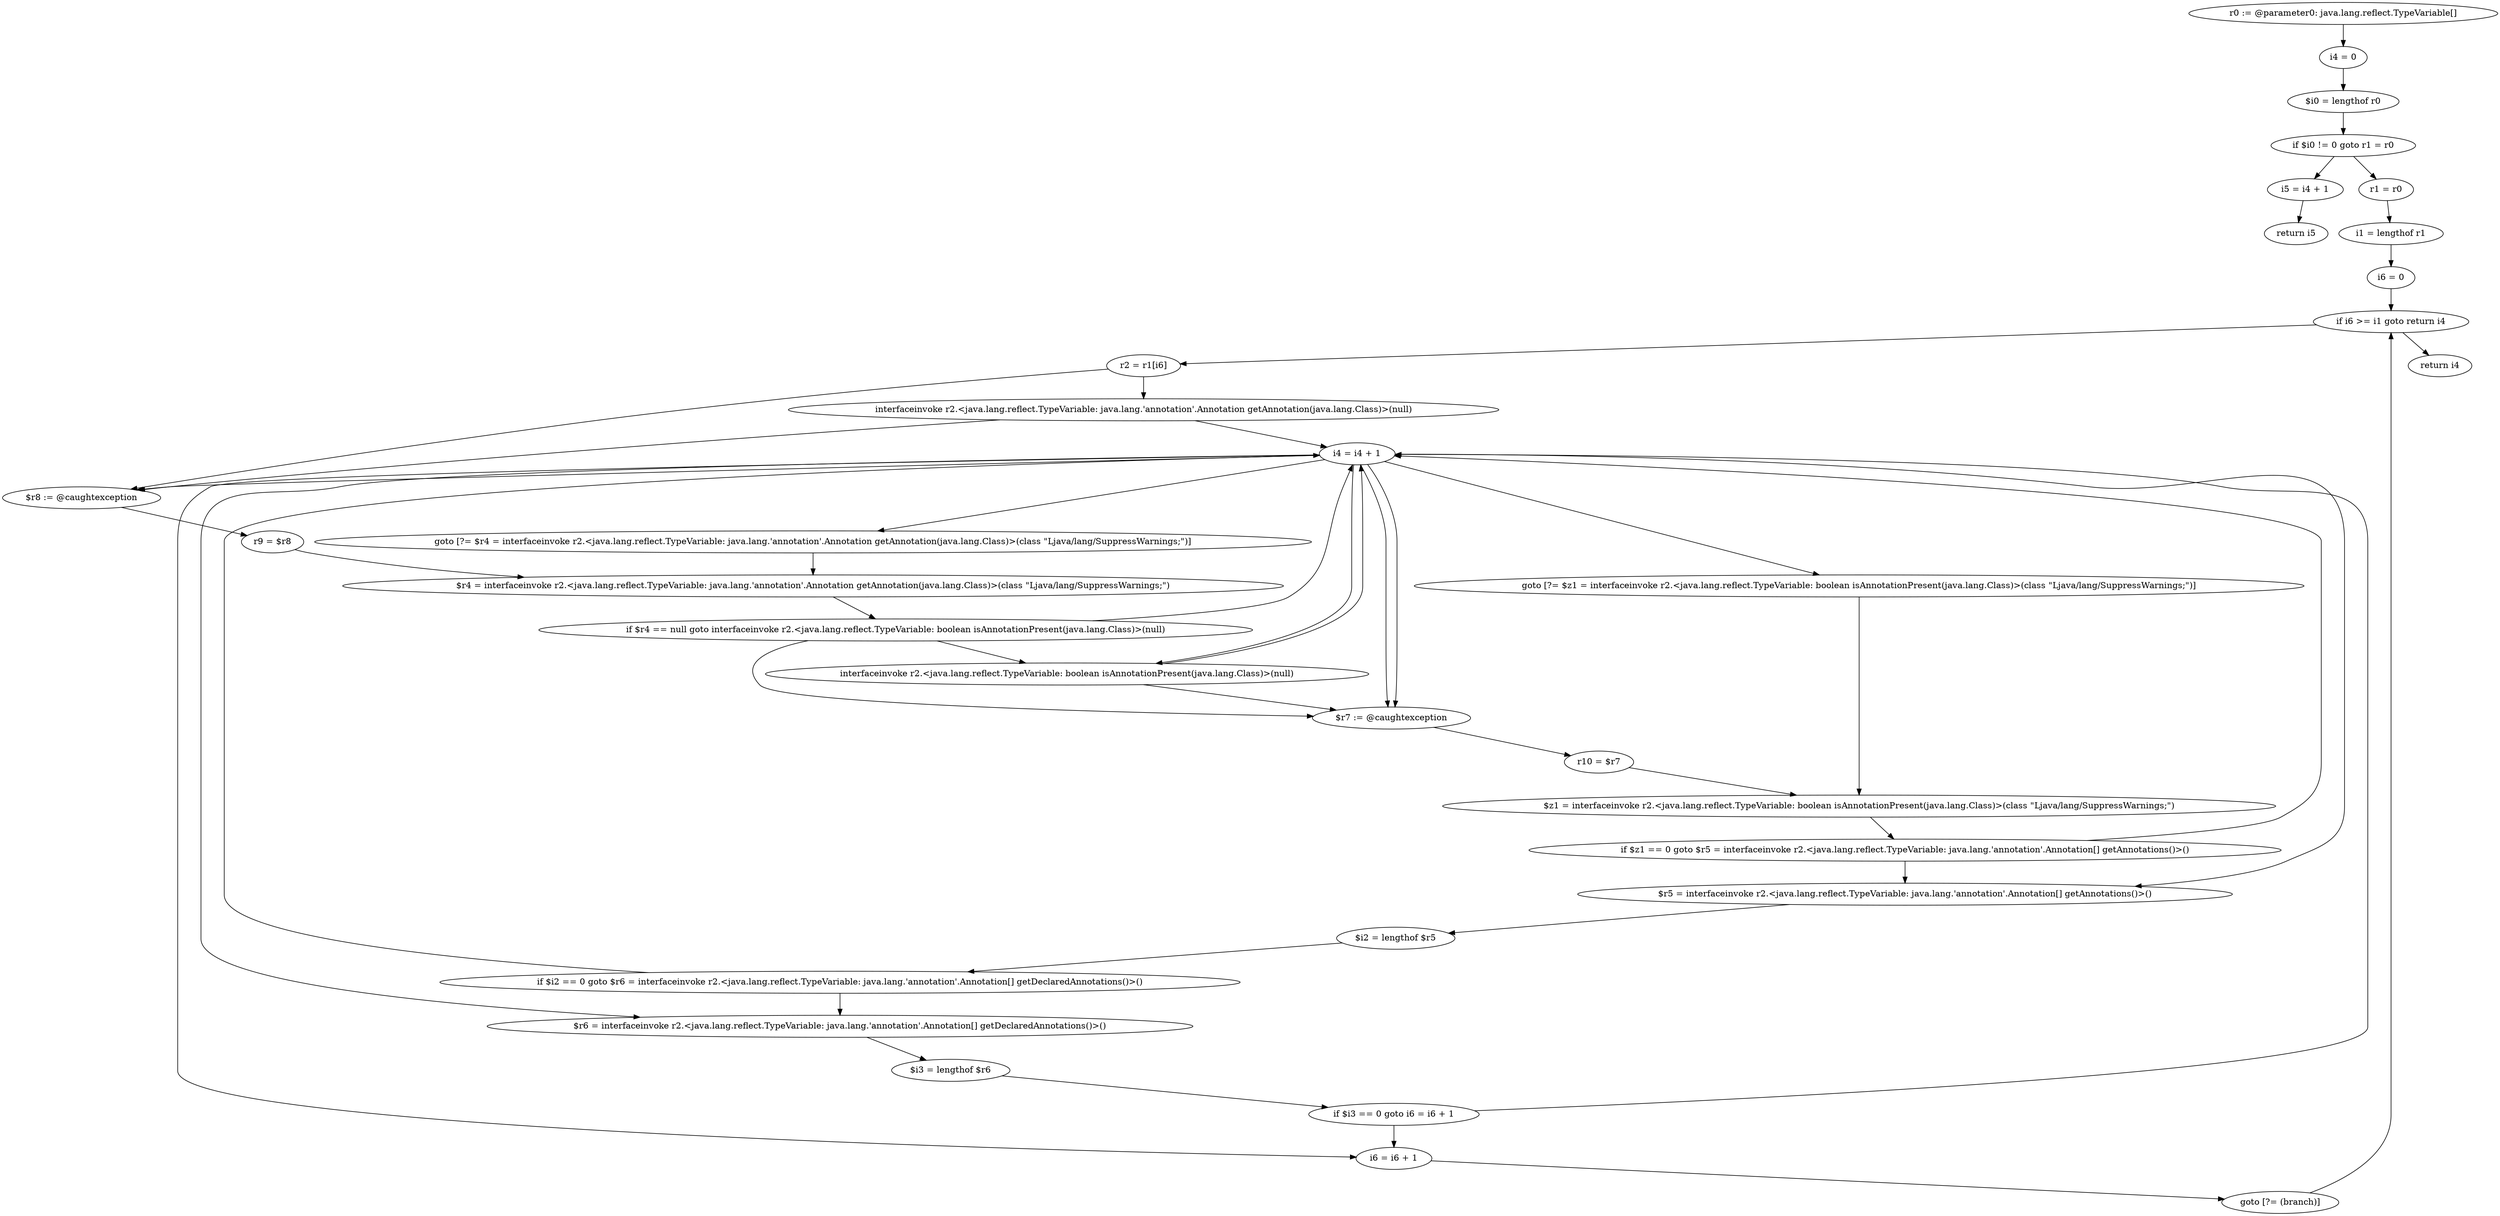 digraph "unitGraph" {
    "r0 := @parameter0: java.lang.reflect.TypeVariable[]"
    "i4 = 0"
    "$i0 = lengthof r0"
    "if $i0 != 0 goto r1 = r0"
    "i5 = i4 + 1"
    "return i5"
    "r1 = r0"
    "i1 = lengthof r1"
    "i6 = 0"
    "if i6 >= i1 goto return i4"
    "r2 = r1[i6]"
    "interfaceinvoke r2.<java.lang.reflect.TypeVariable: java.lang.'annotation'.Annotation getAnnotation(java.lang.Class)>(null)"
    "i4 = i4 + 1"
    "goto [?= $r4 = interfaceinvoke r2.<java.lang.reflect.TypeVariable: java.lang.'annotation'.Annotation getAnnotation(java.lang.Class)>(class \"Ljava/lang/SuppressWarnings;\")]"
    "$r8 := @caughtexception"
    "r9 = $r8"
    "$r4 = interfaceinvoke r2.<java.lang.reflect.TypeVariable: java.lang.'annotation'.Annotation getAnnotation(java.lang.Class)>(class \"Ljava/lang/SuppressWarnings;\")"
    "if $r4 == null goto interfaceinvoke r2.<java.lang.reflect.TypeVariable: boolean isAnnotationPresent(java.lang.Class)>(null)"
    "interfaceinvoke r2.<java.lang.reflect.TypeVariable: boolean isAnnotationPresent(java.lang.Class)>(null)"
    "goto [?= $z1 = interfaceinvoke r2.<java.lang.reflect.TypeVariable: boolean isAnnotationPresent(java.lang.Class)>(class \"Ljava/lang/SuppressWarnings;\")]"
    "$r7 := @caughtexception"
    "r10 = $r7"
    "$z1 = interfaceinvoke r2.<java.lang.reflect.TypeVariable: boolean isAnnotationPresent(java.lang.Class)>(class \"Ljava/lang/SuppressWarnings;\")"
    "if $z1 == 0 goto $r5 = interfaceinvoke r2.<java.lang.reflect.TypeVariable: java.lang.'annotation'.Annotation[] getAnnotations()>()"
    "$r5 = interfaceinvoke r2.<java.lang.reflect.TypeVariable: java.lang.'annotation'.Annotation[] getAnnotations()>()"
    "$i2 = lengthof $r5"
    "if $i2 == 0 goto $r6 = interfaceinvoke r2.<java.lang.reflect.TypeVariable: java.lang.'annotation'.Annotation[] getDeclaredAnnotations()>()"
    "$r6 = interfaceinvoke r2.<java.lang.reflect.TypeVariable: java.lang.'annotation'.Annotation[] getDeclaredAnnotations()>()"
    "$i3 = lengthof $r6"
    "if $i3 == 0 goto i6 = i6 + 1"
    "i6 = i6 + 1"
    "goto [?= (branch)]"
    "return i4"
    "r0 := @parameter0: java.lang.reflect.TypeVariable[]"->"i4 = 0";
    "i4 = 0"->"$i0 = lengthof r0";
    "$i0 = lengthof r0"->"if $i0 != 0 goto r1 = r0";
    "if $i0 != 0 goto r1 = r0"->"i5 = i4 + 1";
    "if $i0 != 0 goto r1 = r0"->"r1 = r0";
    "i5 = i4 + 1"->"return i5";
    "r1 = r0"->"i1 = lengthof r1";
    "i1 = lengthof r1"->"i6 = 0";
    "i6 = 0"->"if i6 >= i1 goto return i4";
    "if i6 >= i1 goto return i4"->"r2 = r1[i6]";
    "if i6 >= i1 goto return i4"->"return i4";
    "r2 = r1[i6]"->"interfaceinvoke r2.<java.lang.reflect.TypeVariable: java.lang.'annotation'.Annotation getAnnotation(java.lang.Class)>(null)";
    "r2 = r1[i6]"->"$r8 := @caughtexception";
    "interfaceinvoke r2.<java.lang.reflect.TypeVariable: java.lang.'annotation'.Annotation getAnnotation(java.lang.Class)>(null)"->"i4 = i4 + 1";
    "interfaceinvoke r2.<java.lang.reflect.TypeVariable: java.lang.'annotation'.Annotation getAnnotation(java.lang.Class)>(null)"->"$r8 := @caughtexception";
    "i4 = i4 + 1"->"goto [?= $r4 = interfaceinvoke r2.<java.lang.reflect.TypeVariable: java.lang.'annotation'.Annotation getAnnotation(java.lang.Class)>(class \"Ljava/lang/SuppressWarnings;\")]";
    "i4 = i4 + 1"->"$r8 := @caughtexception";
    "goto [?= $r4 = interfaceinvoke r2.<java.lang.reflect.TypeVariable: java.lang.'annotation'.Annotation getAnnotation(java.lang.Class)>(class \"Ljava/lang/SuppressWarnings;\")]"->"$r4 = interfaceinvoke r2.<java.lang.reflect.TypeVariable: java.lang.'annotation'.Annotation getAnnotation(java.lang.Class)>(class \"Ljava/lang/SuppressWarnings;\")";
    "$r8 := @caughtexception"->"r9 = $r8";
    "r9 = $r8"->"$r4 = interfaceinvoke r2.<java.lang.reflect.TypeVariable: java.lang.'annotation'.Annotation getAnnotation(java.lang.Class)>(class \"Ljava/lang/SuppressWarnings;\")";
    "$r4 = interfaceinvoke r2.<java.lang.reflect.TypeVariable: java.lang.'annotation'.Annotation getAnnotation(java.lang.Class)>(class \"Ljava/lang/SuppressWarnings;\")"->"if $r4 == null goto interfaceinvoke r2.<java.lang.reflect.TypeVariable: boolean isAnnotationPresent(java.lang.Class)>(null)";
    "if $r4 == null goto interfaceinvoke r2.<java.lang.reflect.TypeVariable: boolean isAnnotationPresent(java.lang.Class)>(null)"->"i4 = i4 + 1";
    "if $r4 == null goto interfaceinvoke r2.<java.lang.reflect.TypeVariable: boolean isAnnotationPresent(java.lang.Class)>(null)"->"interfaceinvoke r2.<java.lang.reflect.TypeVariable: boolean isAnnotationPresent(java.lang.Class)>(null)";
    "if $r4 == null goto interfaceinvoke r2.<java.lang.reflect.TypeVariable: boolean isAnnotationPresent(java.lang.Class)>(null)"->"$r7 := @caughtexception";
    "i4 = i4 + 1"->"interfaceinvoke r2.<java.lang.reflect.TypeVariable: boolean isAnnotationPresent(java.lang.Class)>(null)";
    "i4 = i4 + 1"->"$r7 := @caughtexception";
    "interfaceinvoke r2.<java.lang.reflect.TypeVariable: boolean isAnnotationPresent(java.lang.Class)>(null)"->"i4 = i4 + 1";
    "interfaceinvoke r2.<java.lang.reflect.TypeVariable: boolean isAnnotationPresent(java.lang.Class)>(null)"->"$r7 := @caughtexception";
    "i4 = i4 + 1"->"goto [?= $z1 = interfaceinvoke r2.<java.lang.reflect.TypeVariable: boolean isAnnotationPresent(java.lang.Class)>(class \"Ljava/lang/SuppressWarnings;\")]";
    "i4 = i4 + 1"->"$r7 := @caughtexception";
    "goto [?= $z1 = interfaceinvoke r2.<java.lang.reflect.TypeVariable: boolean isAnnotationPresent(java.lang.Class)>(class \"Ljava/lang/SuppressWarnings;\")]"->"$z1 = interfaceinvoke r2.<java.lang.reflect.TypeVariable: boolean isAnnotationPresent(java.lang.Class)>(class \"Ljava/lang/SuppressWarnings;\")";
    "$r7 := @caughtexception"->"r10 = $r7";
    "r10 = $r7"->"$z1 = interfaceinvoke r2.<java.lang.reflect.TypeVariable: boolean isAnnotationPresent(java.lang.Class)>(class \"Ljava/lang/SuppressWarnings;\")";
    "$z1 = interfaceinvoke r2.<java.lang.reflect.TypeVariable: boolean isAnnotationPresent(java.lang.Class)>(class \"Ljava/lang/SuppressWarnings;\")"->"if $z1 == 0 goto $r5 = interfaceinvoke r2.<java.lang.reflect.TypeVariable: java.lang.'annotation'.Annotation[] getAnnotations()>()";
    "if $z1 == 0 goto $r5 = interfaceinvoke r2.<java.lang.reflect.TypeVariable: java.lang.'annotation'.Annotation[] getAnnotations()>()"->"i4 = i4 + 1";
    "if $z1 == 0 goto $r5 = interfaceinvoke r2.<java.lang.reflect.TypeVariable: java.lang.'annotation'.Annotation[] getAnnotations()>()"->"$r5 = interfaceinvoke r2.<java.lang.reflect.TypeVariable: java.lang.'annotation'.Annotation[] getAnnotations()>()";
    "i4 = i4 + 1"->"$r5 = interfaceinvoke r2.<java.lang.reflect.TypeVariable: java.lang.'annotation'.Annotation[] getAnnotations()>()";
    "$r5 = interfaceinvoke r2.<java.lang.reflect.TypeVariable: java.lang.'annotation'.Annotation[] getAnnotations()>()"->"$i2 = lengthof $r5";
    "$i2 = lengthof $r5"->"if $i2 == 0 goto $r6 = interfaceinvoke r2.<java.lang.reflect.TypeVariable: java.lang.'annotation'.Annotation[] getDeclaredAnnotations()>()";
    "if $i2 == 0 goto $r6 = interfaceinvoke r2.<java.lang.reflect.TypeVariable: java.lang.'annotation'.Annotation[] getDeclaredAnnotations()>()"->"i4 = i4 + 1";
    "if $i2 == 0 goto $r6 = interfaceinvoke r2.<java.lang.reflect.TypeVariable: java.lang.'annotation'.Annotation[] getDeclaredAnnotations()>()"->"$r6 = interfaceinvoke r2.<java.lang.reflect.TypeVariable: java.lang.'annotation'.Annotation[] getDeclaredAnnotations()>()";
    "i4 = i4 + 1"->"$r6 = interfaceinvoke r2.<java.lang.reflect.TypeVariable: java.lang.'annotation'.Annotation[] getDeclaredAnnotations()>()";
    "$r6 = interfaceinvoke r2.<java.lang.reflect.TypeVariable: java.lang.'annotation'.Annotation[] getDeclaredAnnotations()>()"->"$i3 = lengthof $r6";
    "$i3 = lengthof $r6"->"if $i3 == 0 goto i6 = i6 + 1";
    "if $i3 == 0 goto i6 = i6 + 1"->"i4 = i4 + 1";
    "if $i3 == 0 goto i6 = i6 + 1"->"i6 = i6 + 1";
    "i4 = i4 + 1"->"i6 = i6 + 1";
    "i6 = i6 + 1"->"goto [?= (branch)]";
    "goto [?= (branch)]"->"if i6 >= i1 goto return i4";
}
